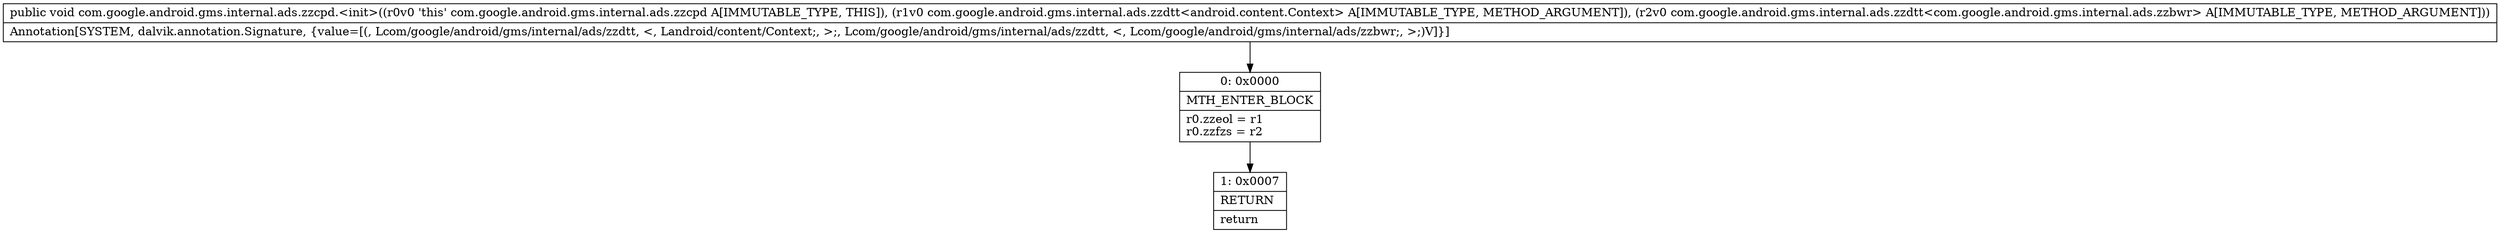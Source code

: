 digraph "CFG forcom.google.android.gms.internal.ads.zzcpd.\<init\>(Lcom\/google\/android\/gms\/internal\/ads\/zzdtt;Lcom\/google\/android\/gms\/internal\/ads\/zzdtt;)V" {
Node_0 [shape=record,label="{0\:\ 0x0000|MTH_ENTER_BLOCK\l|r0.zzeol = r1\lr0.zzfzs = r2\l}"];
Node_1 [shape=record,label="{1\:\ 0x0007|RETURN\l|return\l}"];
MethodNode[shape=record,label="{public void com.google.android.gms.internal.ads.zzcpd.\<init\>((r0v0 'this' com.google.android.gms.internal.ads.zzcpd A[IMMUTABLE_TYPE, THIS]), (r1v0 com.google.android.gms.internal.ads.zzdtt\<android.content.Context\> A[IMMUTABLE_TYPE, METHOD_ARGUMENT]), (r2v0 com.google.android.gms.internal.ads.zzdtt\<com.google.android.gms.internal.ads.zzbwr\> A[IMMUTABLE_TYPE, METHOD_ARGUMENT]))  | Annotation[SYSTEM, dalvik.annotation.Signature, \{value=[(, Lcom\/google\/android\/gms\/internal\/ads\/zzdtt, \<, Landroid\/content\/Context;, \>;, Lcom\/google\/android\/gms\/internal\/ads\/zzdtt, \<, Lcom\/google\/android\/gms\/internal\/ads\/zzbwr;, \>;)V]\}]\l}"];
MethodNode -> Node_0;
Node_0 -> Node_1;
}

